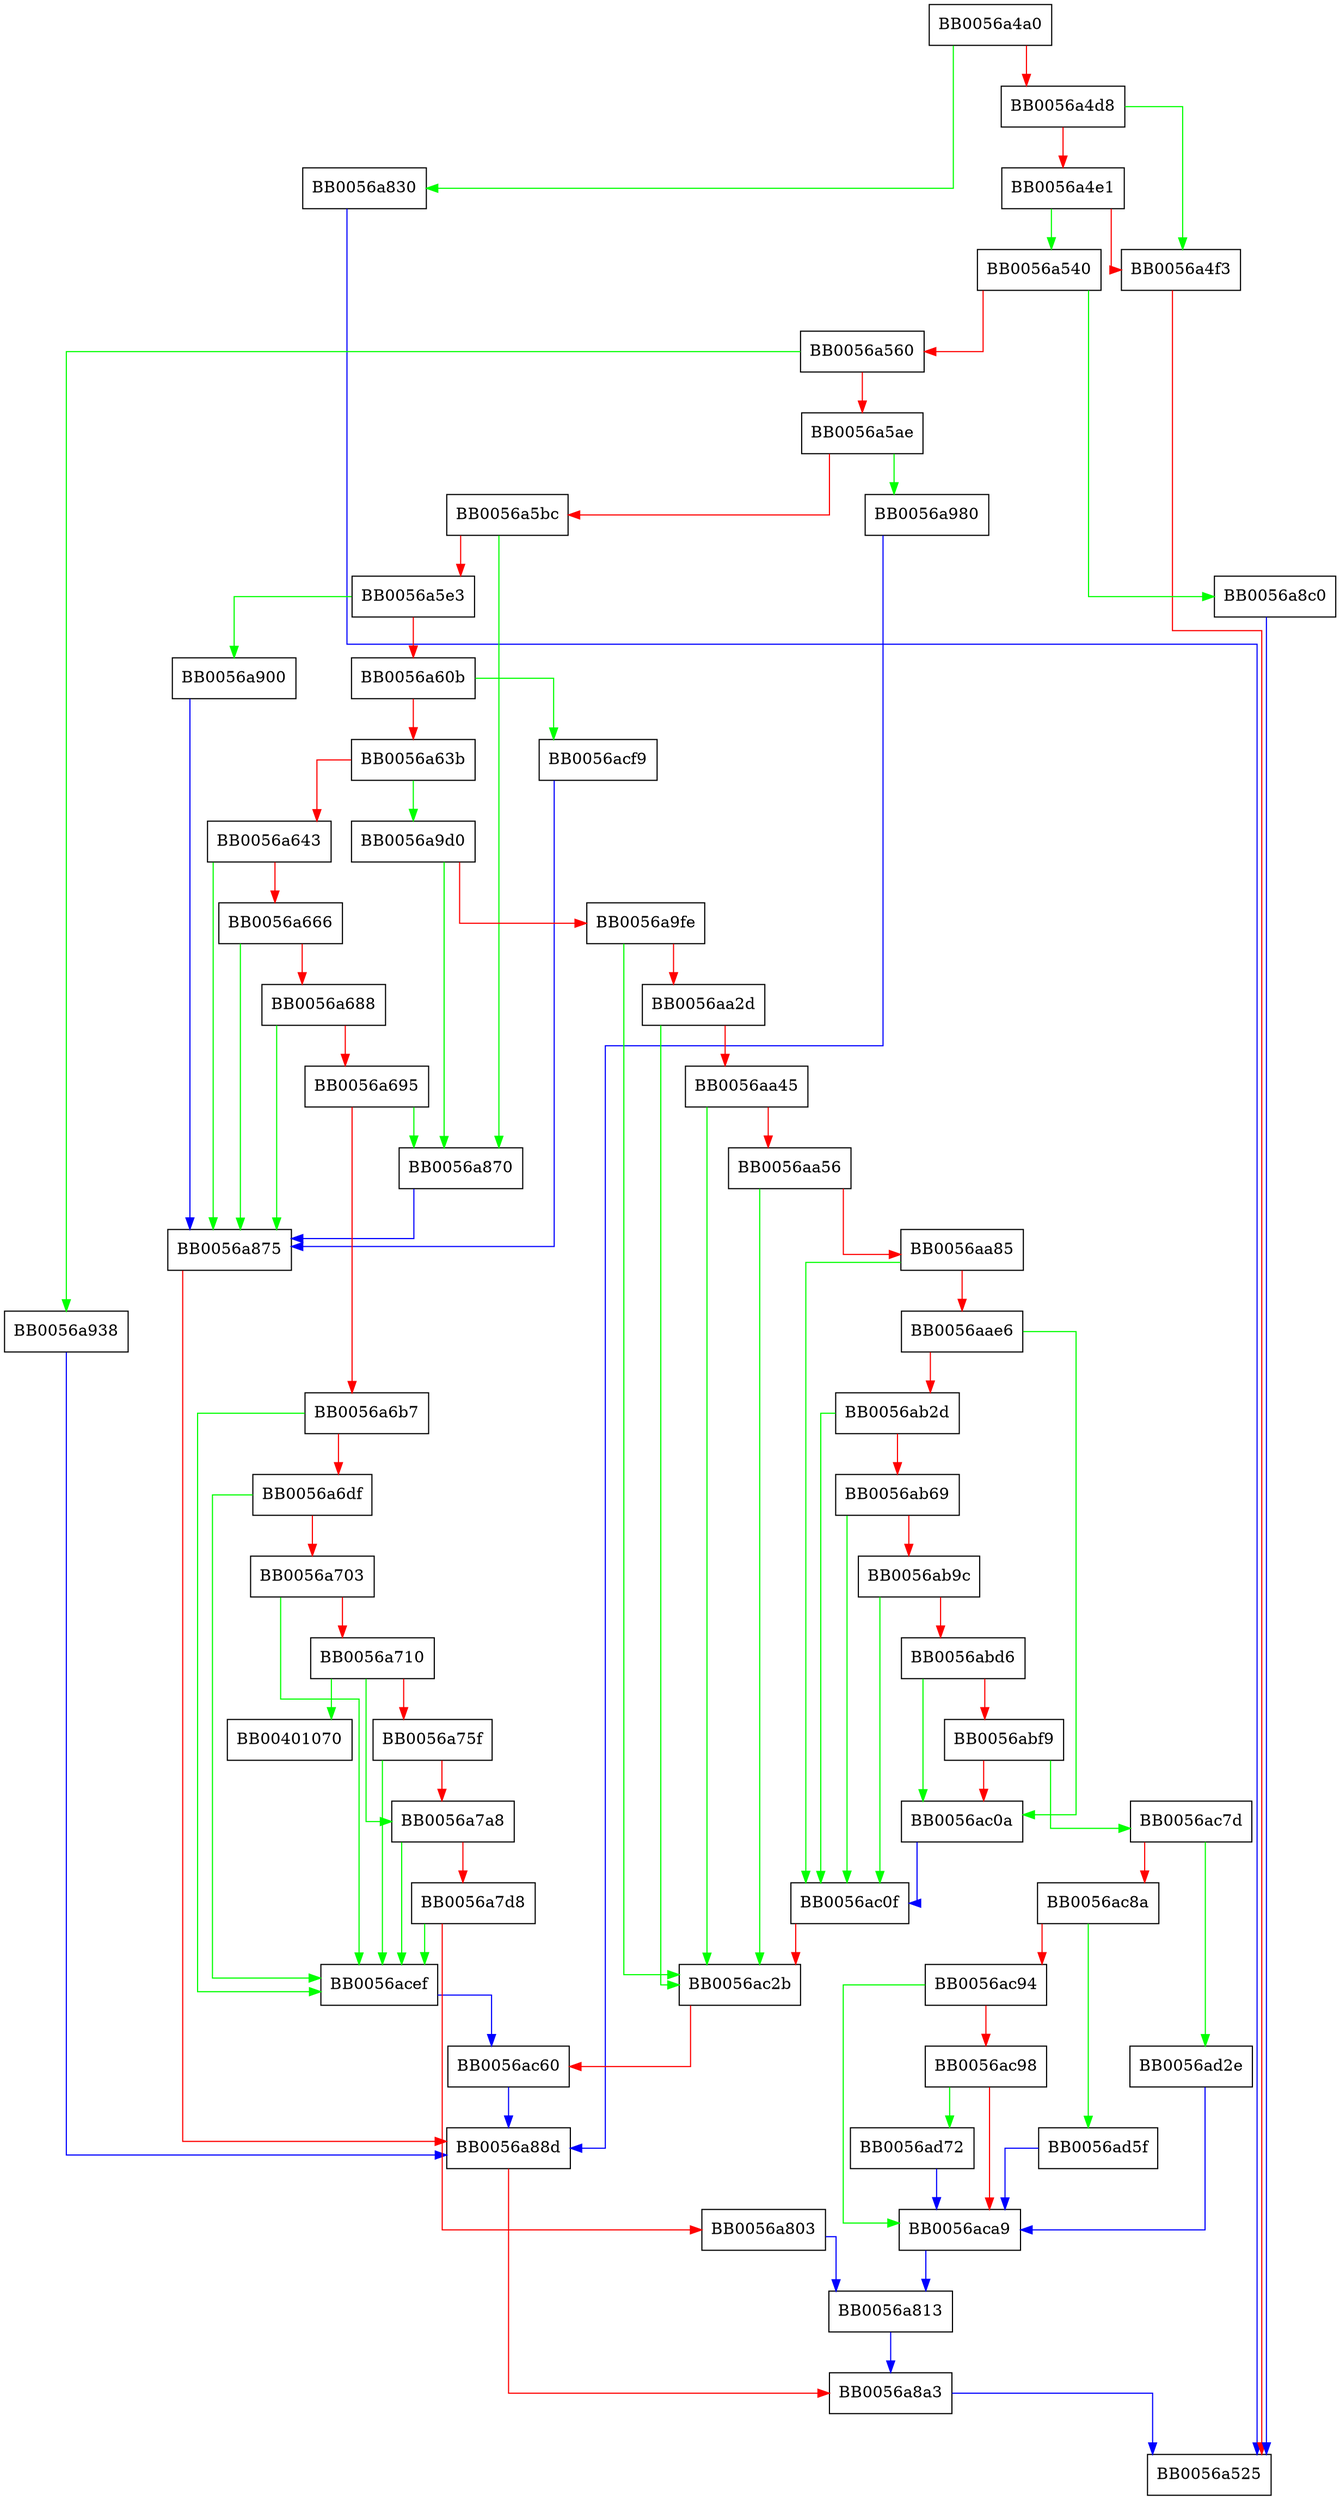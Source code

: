 digraph ossl_cms_RecipientInfo_pwri_crypt {
  node [shape="box"];
  graph [splines=ortho];
  BB0056a4a0 -> BB0056a830 [color="green"];
  BB0056a4a0 -> BB0056a4d8 [color="red"];
  BB0056a4d8 -> BB0056a4f3 [color="green"];
  BB0056a4d8 -> BB0056a4e1 [color="red"];
  BB0056a4e1 -> BB0056a540 [color="green"];
  BB0056a4e1 -> BB0056a4f3 [color="red"];
  BB0056a4f3 -> BB0056a525 [color="red"];
  BB0056a540 -> BB0056a8c0 [color="green"];
  BB0056a540 -> BB0056a560 [color="red"];
  BB0056a560 -> BB0056a938 [color="green"];
  BB0056a560 -> BB0056a5ae [color="red"];
  BB0056a5ae -> BB0056a980 [color="green"];
  BB0056a5ae -> BB0056a5bc [color="red"];
  BB0056a5bc -> BB0056a870 [color="green"];
  BB0056a5bc -> BB0056a5e3 [color="red"];
  BB0056a5e3 -> BB0056a900 [color="green"];
  BB0056a5e3 -> BB0056a60b [color="red"];
  BB0056a60b -> BB0056acf9 [color="green"];
  BB0056a60b -> BB0056a63b [color="red"];
  BB0056a63b -> BB0056a9d0 [color="green"];
  BB0056a63b -> BB0056a643 [color="red"];
  BB0056a643 -> BB0056a875 [color="green"];
  BB0056a643 -> BB0056a666 [color="red"];
  BB0056a666 -> BB0056a875 [color="green"];
  BB0056a666 -> BB0056a688 [color="red"];
  BB0056a688 -> BB0056a875 [color="green"];
  BB0056a688 -> BB0056a695 [color="red"];
  BB0056a695 -> BB0056a870 [color="green"];
  BB0056a695 -> BB0056a6b7 [color="red"];
  BB0056a6b7 -> BB0056acef [color="green"];
  BB0056a6b7 -> BB0056a6df [color="red"];
  BB0056a6df -> BB0056acef [color="green"];
  BB0056a6df -> BB0056a703 [color="red"];
  BB0056a703 -> BB0056acef [color="green"];
  BB0056a703 -> BB0056a710 [color="red"];
  BB0056a710 -> BB00401070 [color="green"];
  BB0056a710 -> BB0056a7a8 [color="green"];
  BB0056a710 -> BB0056a75f [color="red"];
  BB0056a75f -> BB0056acef [color="green"];
  BB0056a75f -> BB0056a7a8 [color="red"];
  BB0056a7a8 -> BB0056acef [color="green"];
  BB0056a7a8 -> BB0056a7d8 [color="red"];
  BB0056a7d8 -> BB0056acef [color="green"];
  BB0056a7d8 -> BB0056a803 [color="red"];
  BB0056a803 -> BB0056a813 [color="blue"];
  BB0056a813 -> BB0056a8a3 [color="blue"];
  BB0056a830 -> BB0056a525 [color="blue"];
  BB0056a870 -> BB0056a875 [color="blue"];
  BB0056a875 -> BB0056a88d [color="red"];
  BB0056a88d -> BB0056a8a3 [color="red"];
  BB0056a8a3 -> BB0056a525 [color="blue"];
  BB0056a8c0 -> BB0056a525 [color="blue"];
  BB0056a900 -> BB0056a875 [color="blue"];
  BB0056a938 -> BB0056a88d [color="blue"];
  BB0056a980 -> BB0056a88d [color="blue"];
  BB0056a9d0 -> BB0056a870 [color="green"];
  BB0056a9d0 -> BB0056a9fe [color="red"];
  BB0056a9fe -> BB0056ac2b [color="green"];
  BB0056a9fe -> BB0056aa2d [color="red"];
  BB0056aa2d -> BB0056ac2b [color="green"];
  BB0056aa2d -> BB0056aa45 [color="red"];
  BB0056aa45 -> BB0056ac2b [color="green"];
  BB0056aa45 -> BB0056aa56 [color="red"];
  BB0056aa56 -> BB0056ac2b [color="green"];
  BB0056aa56 -> BB0056aa85 [color="red"];
  BB0056aa85 -> BB0056ac0f [color="green"];
  BB0056aa85 -> BB0056aae6 [color="red"];
  BB0056aae6 -> BB0056ac0a [color="green"];
  BB0056aae6 -> BB0056ab2d [color="red"];
  BB0056ab2d -> BB0056ac0f [color="green"];
  BB0056ab2d -> BB0056ab69 [color="red"];
  BB0056ab69 -> BB0056ac0f [color="green"];
  BB0056ab69 -> BB0056ab9c [color="red"];
  BB0056ab9c -> BB0056ac0f [color="green"];
  BB0056ab9c -> BB0056abd6 [color="red"];
  BB0056abd6 -> BB0056ac0a [color="green"];
  BB0056abd6 -> BB0056abf9 [color="red"];
  BB0056abf9 -> BB0056ac7d [color="green"];
  BB0056abf9 -> BB0056ac0a [color="red"];
  BB0056ac0a -> BB0056ac0f [color="blue"];
  BB0056ac0f -> BB0056ac2b [color="red"];
  BB0056ac2b -> BB0056ac60 [color="red"];
  BB0056ac60 -> BB0056a88d [color="blue"];
  BB0056ac7d -> BB0056ad2e [color="green"];
  BB0056ac7d -> BB0056ac8a [color="red"];
  BB0056ac8a -> BB0056ad5f [color="green"];
  BB0056ac8a -> BB0056ac94 [color="red"];
  BB0056ac94 -> BB0056aca9 [color="green"];
  BB0056ac94 -> BB0056ac98 [color="red"];
  BB0056ac98 -> BB0056ad72 [color="green"];
  BB0056ac98 -> BB0056aca9 [color="red"];
  BB0056aca9 -> BB0056a813 [color="blue"];
  BB0056acef -> BB0056ac60 [color="blue"];
  BB0056acf9 -> BB0056a875 [color="blue"];
  BB0056ad2e -> BB0056aca9 [color="blue"];
  BB0056ad5f -> BB0056aca9 [color="blue"];
  BB0056ad72 -> BB0056aca9 [color="blue"];
}